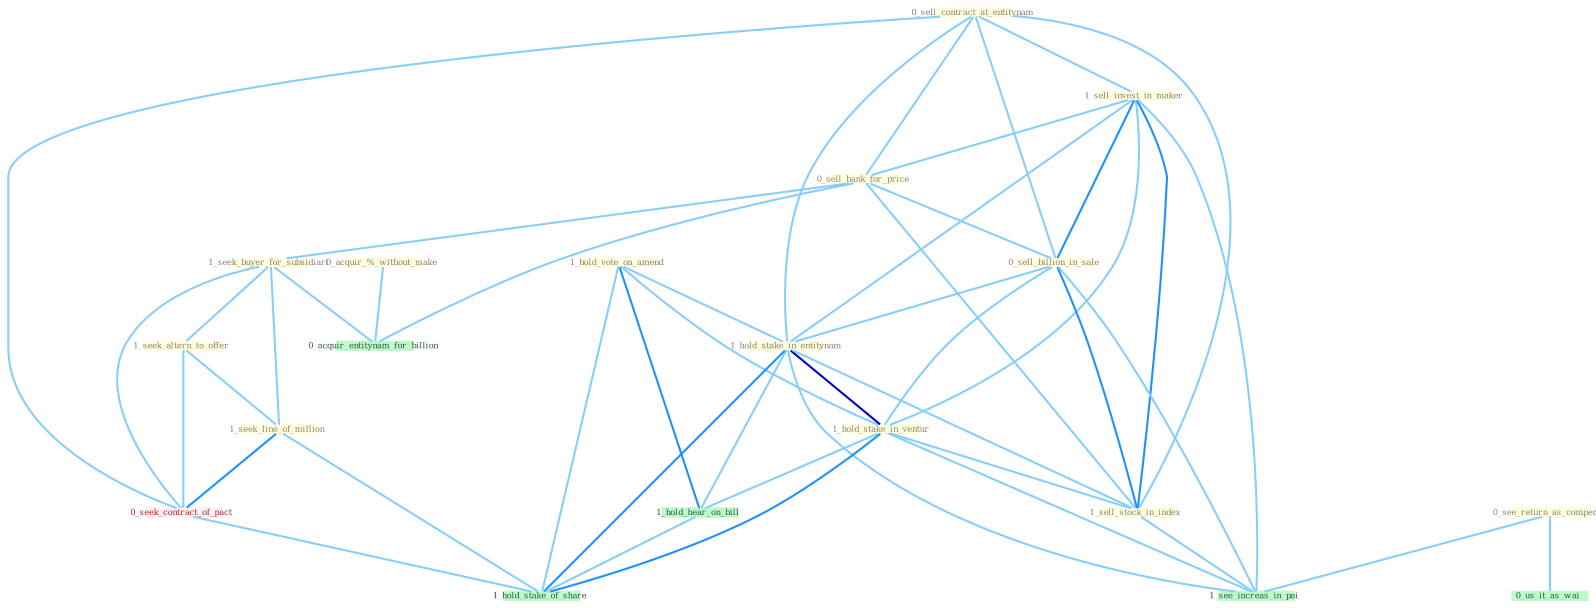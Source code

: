Graph G{ 
    node
    [shape=polygon,style=filled,width=.5,height=.06,color="#BDFCC9",fixedsize=true,fontsize=4,
    fontcolor="#2f4f4f"];
    {node
    [color="#ffffe0", fontcolor="#8b7d6b"] "0_sell_contract_at_entitynam " "1_sell_invest_in_maker " "0_see_return_as_compens " "0_sell_bank_for_price " "1_hold_vote_on_amend " "1_seek_buyer_for_subsidiari " "0_sell_billion_in_sale " "1_seek_altern_to_offer " "1_hold_stake_in_entitynam " "1_seek_line_of_million " "1_hold_stake_in_ventur " "1_sell_stock_in_index " "0_acquir_%_without_make "}
{node [color="#fff0f5", fontcolor="#b22222"] "0_seek_contract_of_pact "}
edge [color="#B0E2FF"];

	"0_sell_contract_at_entitynam " -- "1_sell_invest_in_maker " [w="1", color="#87cefa" ];
	"0_sell_contract_at_entitynam " -- "0_sell_bank_for_price " [w="1", color="#87cefa" ];
	"0_sell_contract_at_entitynam " -- "0_sell_billion_in_sale " [w="1", color="#87cefa" ];
	"0_sell_contract_at_entitynam " -- "1_hold_stake_in_entitynam " [w="1", color="#87cefa" ];
	"0_sell_contract_at_entitynam " -- "1_sell_stock_in_index " [w="1", color="#87cefa" ];
	"0_sell_contract_at_entitynam " -- "0_seek_contract_of_pact " [w="1", color="#87cefa" ];
	"1_sell_invest_in_maker " -- "0_sell_bank_for_price " [w="1", color="#87cefa" ];
	"1_sell_invest_in_maker " -- "0_sell_billion_in_sale " [w="2", color="#1e90ff" , len=0.8];
	"1_sell_invest_in_maker " -- "1_hold_stake_in_entitynam " [w="1", color="#87cefa" ];
	"1_sell_invest_in_maker " -- "1_hold_stake_in_ventur " [w="1", color="#87cefa" ];
	"1_sell_invest_in_maker " -- "1_sell_stock_in_index " [w="2", color="#1e90ff" , len=0.8];
	"1_sell_invest_in_maker " -- "1_see_increas_in_pai " [w="1", color="#87cefa" ];
	"0_see_return_as_compens " -- "0_us_it_as_wai " [w="1", color="#87cefa" ];
	"0_see_return_as_compens " -- "1_see_increas_in_pai " [w="1", color="#87cefa" ];
	"0_sell_bank_for_price " -- "1_seek_buyer_for_subsidiari " [w="1", color="#87cefa" ];
	"0_sell_bank_for_price " -- "0_sell_billion_in_sale " [w="1", color="#87cefa" ];
	"0_sell_bank_for_price " -- "1_sell_stock_in_index " [w="1", color="#87cefa" ];
	"0_sell_bank_for_price " -- "0_acquir_entitynam_for_billion " [w="1", color="#87cefa" ];
	"1_hold_vote_on_amend " -- "1_hold_stake_in_entitynam " [w="1", color="#87cefa" ];
	"1_hold_vote_on_amend " -- "1_hold_stake_in_ventur " [w="1", color="#87cefa" ];
	"1_hold_vote_on_amend " -- "1_hold_hear_on_bill " [w="2", color="#1e90ff" , len=0.8];
	"1_hold_vote_on_amend " -- "1_hold_stake_of_share " [w="1", color="#87cefa" ];
	"1_seek_buyer_for_subsidiari " -- "1_seek_altern_to_offer " [w="1", color="#87cefa" ];
	"1_seek_buyer_for_subsidiari " -- "1_seek_line_of_million " [w="1", color="#87cefa" ];
	"1_seek_buyer_for_subsidiari " -- "0_seek_contract_of_pact " [w="1", color="#87cefa" ];
	"1_seek_buyer_for_subsidiari " -- "0_acquir_entitynam_for_billion " [w="1", color="#87cefa" ];
	"0_sell_billion_in_sale " -- "1_hold_stake_in_entitynam " [w="1", color="#87cefa" ];
	"0_sell_billion_in_sale " -- "1_hold_stake_in_ventur " [w="1", color="#87cefa" ];
	"0_sell_billion_in_sale " -- "1_sell_stock_in_index " [w="2", color="#1e90ff" , len=0.8];
	"0_sell_billion_in_sale " -- "1_see_increas_in_pai " [w="1", color="#87cefa" ];
	"1_seek_altern_to_offer " -- "1_seek_line_of_million " [w="1", color="#87cefa" ];
	"1_seek_altern_to_offer " -- "0_seek_contract_of_pact " [w="1", color="#87cefa" ];
	"1_hold_stake_in_entitynam " -- "1_hold_stake_in_ventur " [w="3", color="#0000cd" , len=0.6];
	"1_hold_stake_in_entitynam " -- "1_sell_stock_in_index " [w="1", color="#87cefa" ];
	"1_hold_stake_in_entitynam " -- "1_see_increas_in_pai " [w="1", color="#87cefa" ];
	"1_hold_stake_in_entitynam " -- "1_hold_hear_on_bill " [w="1", color="#87cefa" ];
	"1_hold_stake_in_entitynam " -- "1_hold_stake_of_share " [w="2", color="#1e90ff" , len=0.8];
	"1_seek_line_of_million " -- "0_seek_contract_of_pact " [w="2", color="#1e90ff" , len=0.8];
	"1_seek_line_of_million " -- "1_hold_stake_of_share " [w="1", color="#87cefa" ];
	"1_hold_stake_in_ventur " -- "1_sell_stock_in_index " [w="1", color="#87cefa" ];
	"1_hold_stake_in_ventur " -- "1_see_increas_in_pai " [w="1", color="#87cefa" ];
	"1_hold_stake_in_ventur " -- "1_hold_hear_on_bill " [w="1", color="#87cefa" ];
	"1_hold_stake_in_ventur " -- "1_hold_stake_of_share " [w="2", color="#1e90ff" , len=0.8];
	"1_sell_stock_in_index " -- "1_see_increas_in_pai " [w="1", color="#87cefa" ];
	"0_acquir_%_without_make " -- "0_acquir_entitynam_for_billion " [w="1", color="#87cefa" ];
	"0_seek_contract_of_pact " -- "1_hold_stake_of_share " [w="1", color="#87cefa" ];
	"1_hold_hear_on_bill " -- "1_hold_stake_of_share " [w="1", color="#87cefa" ];
}